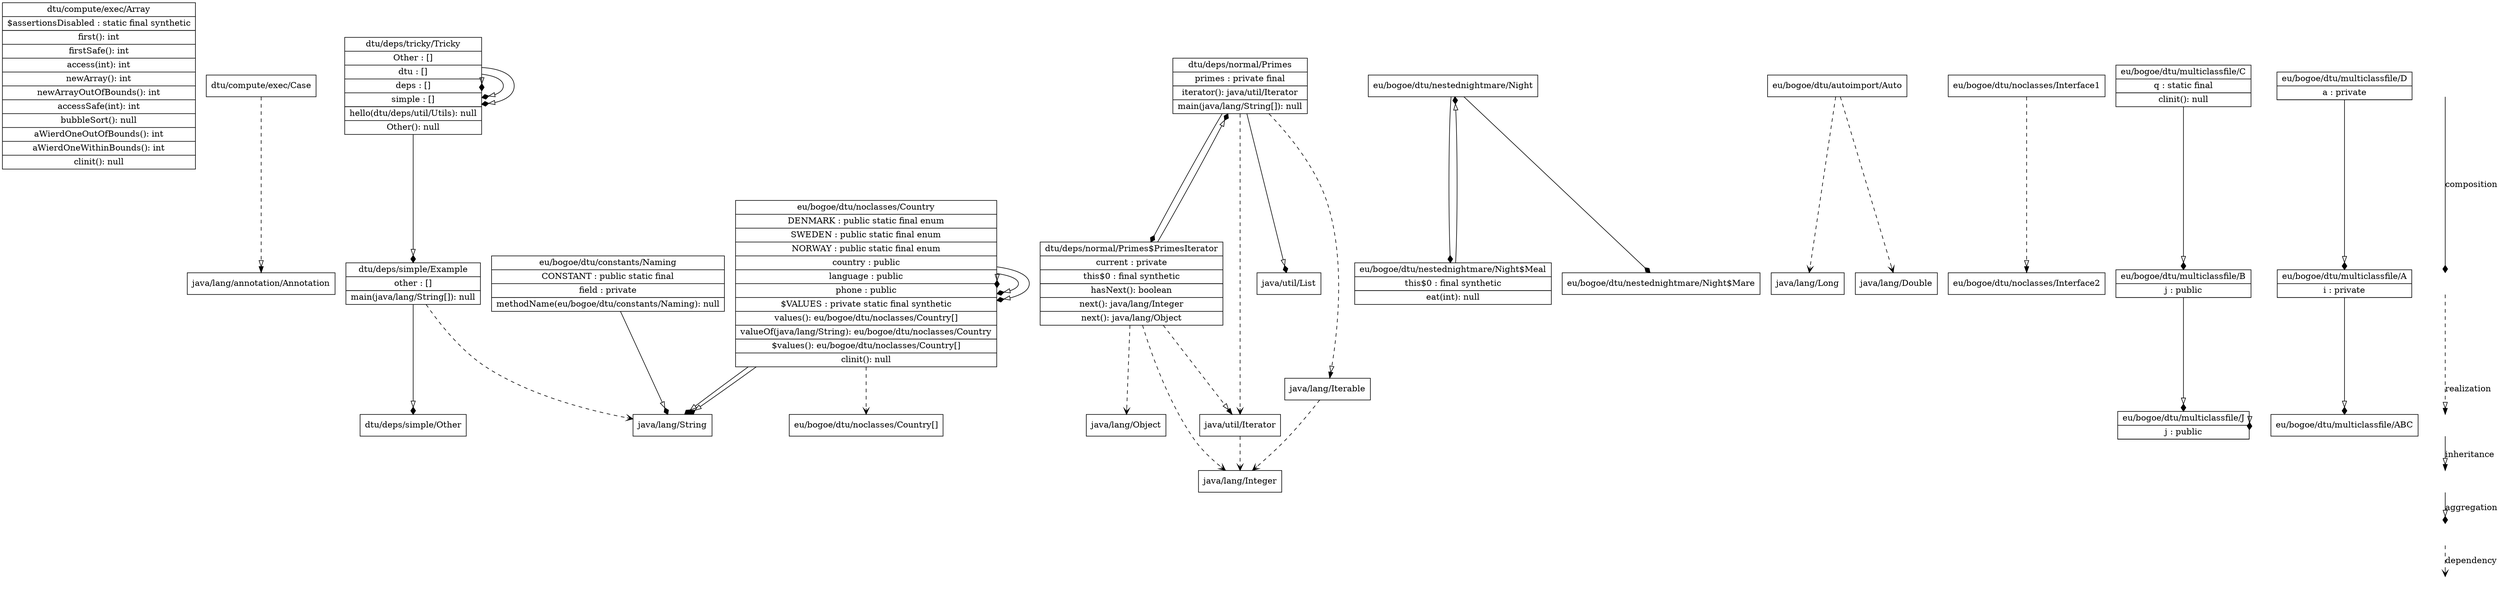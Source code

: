 digraph structs {
	node [shape=record]
	"dtu/compute/exec/Array" [label="{ dtu/compute/exec/Array | $assertionsDisabled : static final synthetic | init<init>(): null | first(): int | firstSafe(): int | access(int): int | newArray(): int | newArrayOutOfBounds(): int | accessSafe(int): int | bubbleSort(): null | aWierdOneOutOfBounds(): int | aWierdOneWithinBounds(): int | clinit(): null }"]
	"dtu/compute/exec/Case" -> "java/lang/annotation/Annotation" [arrowhead=normalo style=dashed]
	"dtu/deps/tricky/Tricky" [label="{ dtu/deps/tricky/Tricky | Other : [] | dtu : [] | deps : [] | simple : [] | init<init>(): null | hello(dtu/deps/util/Utils): null | Other(): null }"]
	"dtu/deps/tricky/Tricky" -> "dtu/deps/simple/Example" [arrowhead=diamondo]
	"dtu/deps/tricky/Tricky" -> "dtu/deps/tricky/Tricky" [arrowhead=diamondo]
	"dtu/deps/tricky/Tricky" -> "dtu/deps/tricky/Tricky" [arrowhead=diamondo]
	"dtu/deps/tricky/Tricky" -> "dtu/deps/tricky/Tricky" [arrowhead=diamondo]
	"dtu/deps/simple/Example" [label="{ dtu/deps/simple/Example | other : [] | init<init>(): null | main(java/lang/String[]): null }"]
	"dtu/deps/simple/Example" -> "dtu/deps/simple/Other" [arrowhead=diamondo]
	"dtu/deps/simple/Example" -> "java/lang/String" [arrowhead=vee style=dashed]
	"dtu/deps/normal/Primes" [label="{ dtu/deps/normal/Primes | primes : private final | init<init>(): null | iterator(): java/util/Iterator | main(java/lang/String[]): null }"]
	"dtu/deps/normal/Primes" -> "dtu/deps/normal/Primes$PrimesIterator" [arrowhead=diamond]
	"dtu/deps/normal/Primes" -> "java/lang/Iterable" [arrowhead=normalo style=dashed]
	"dtu/deps/normal/Primes" -> "java/util/List" [arrowhead=diamondo]
	"dtu/deps/normal/Primes" -> "java/util/Iterator" [arrowhead=vee style=dashed]
	"java/lang/Iterable" -> "java/lang/Integer" [arrowhead=vee style=dashed]
	"java/util/Iterator" -> "java/lang/Integer" [arrowhead=vee style=dashed]
	"dtu/deps/normal/Primes$PrimesIterator" [label="{ dtu/deps/normal/Primes$PrimesIterator | current : private | this$0 : final synthetic | init<init>(dtu/deps/normal/Primes): null | hasNext(): boolean | next(): java/lang/Integer | next(): java/lang/Object }"]
	"dtu/deps/normal/Primes$PrimesIterator" -> "java/util/Iterator" [arrowhead=normalo style=dashed]
	"dtu/deps/normal/Primes$PrimesIterator" -> "dtu/deps/normal/Primes" [arrowhead=diamondo]
	"dtu/deps/normal/Primes$PrimesIterator" -> "java/lang/Integer" [arrowhead=vee style=dashed]
	"dtu/deps/normal/Primes$PrimesIterator" -> "java/lang/Object" [arrowhead=vee style=dashed]
	"eu/bogoe/dtu/constants/Naming" [label="{ eu/bogoe/dtu/constants/Naming | CONSTANT : public static final | field : private | init<init>(): null | methodName(eu/bogoe/dtu/constants/Naming): null }"]
	"eu/bogoe/dtu/constants/Naming" -> "java/lang/String" [arrowhead=diamondo]
	"eu/bogoe/dtu/nestednightmare/Night" -> "eu/bogoe/dtu/nestednightmare/Night$Meal" [arrowhead=diamond]
	"eu/bogoe/dtu/nestednightmare/Night" -> "eu/bogoe/dtu/nestednightmare/Night$Mare" [arrowhead=diamond]
	"eu/bogoe/dtu/nestednightmare/Night$Meal" [label="{ eu/bogoe/dtu/nestednightmare/Night$Meal | this$0 : final synthetic | init<init>(eu/bogoe/dtu/nestednightmare/Night): null | eat(int): null }"]
	"eu/bogoe/dtu/nestednightmare/Night$Meal" -> "eu/bogoe/dtu/nestednightmare/Night" [arrowhead=diamondo]
	"eu/bogoe/dtu/autoimport/Auto" -> "java/lang/Long" [arrowhead=vee style=dashed]
	"eu/bogoe/dtu/autoimport/Auto" -> "java/lang/Double" [arrowhead=vee style=dashed]
	"eu/bogoe/dtu/noclasses/Country" [label="{ eu/bogoe/dtu/noclasses/Country | DENMARK : public static final enum | SWEDEN : public static final enum | NORWAY : public static final enum | country : public | language : public | phone : public | $VALUES : private static final synthetic | values(): eu/bogoe/dtu/noclasses/Country[] | valueOf(java/lang/String): eu/bogoe/dtu/noclasses/Country | init<init>(java/lang/String int java/lang/String java/lang/String int): null | $values(): eu/bogoe/dtu/noclasses/Country[] | clinit(): null }"]
	"eu/bogoe/dtu/noclasses/Country" -> "eu/bogoe/dtu/noclasses/Country" [arrowhead=diamondo]
	"eu/bogoe/dtu/noclasses/Country" -> "eu/bogoe/dtu/noclasses/Country" [arrowhead=diamondo]
	"eu/bogoe/dtu/noclasses/Country" -> "eu/bogoe/dtu/noclasses/Country" [arrowhead=diamondo]
	"eu/bogoe/dtu/noclasses/Country" -> "java/lang/String" [arrowhead=diamondo]
	"eu/bogoe/dtu/noclasses/Country" -> "java/lang/String" [arrowhead=diamondo]
	"eu/bogoe/dtu/noclasses/Country" -> "eu/bogoe/dtu/noclasses/Country[]" [arrowhead=vee style=dashed]
	"eu/bogoe/dtu/noclasses/Interface1" -> "eu/bogoe/dtu/noclasses/Interface2" [arrowhead=normalo style=dashed]
	"eu/bogoe/dtu/multiclassfile/J" [label="{ eu/bogoe/dtu/multiclassfile/J | j : public | init<init>(): null }"]
	"eu/bogoe/dtu/multiclassfile/J" -> "eu/bogoe/dtu/multiclassfile/J" [arrowhead=diamondo]
	"eu/bogoe/dtu/multiclassfile/B" [label="{ eu/bogoe/dtu/multiclassfile/B | j : public | init<init>(): null }"]
	"eu/bogoe/dtu/multiclassfile/B" -> "eu/bogoe/dtu/multiclassfile/J" [arrowhead=diamondo]
	"eu/bogoe/dtu/multiclassfile/D" [label="{ eu/bogoe/dtu/multiclassfile/D | a : private | init<init>(): null }"]
	"eu/bogoe/dtu/multiclassfile/D" -> "eu/bogoe/dtu/multiclassfile/A" [arrowhead=diamondo]
	"eu/bogoe/dtu/multiclassfile/A" [label="{ eu/bogoe/dtu/multiclassfile/A | i : private | init<init>(): null }"]
	"eu/bogoe/dtu/multiclassfile/A" -> "eu/bogoe/dtu/multiclassfile/ABC" [arrowhead=diamondo]
	"eu/bogoe/dtu/multiclassfile/C" [label="{ eu/bogoe/dtu/multiclassfile/C | q : static final | init<init>(): null | clinit(): null }"]
	"eu/bogoe/dtu/multiclassfile/C" -> "eu/bogoe/dtu/multiclassfile/B" [arrowhead=diamondo]
	a [label="" color=white]
	b [label="" color=white]
	c [label="" color=white]
	d [label="" color=white]
	e [label="" color=white]
	f [label="" color=white]
	a -> b [label=composition arrowhead=diamond]
	b -> c [label=realization arrowhead=normalo style=dashed]
	c -> d [label=inheritance arrowhead=normalo]
	d -> e [label=aggregation arrowhead=diamondo]
	e -> f [label=dependency arrowhead=vee style=dashed]
}

